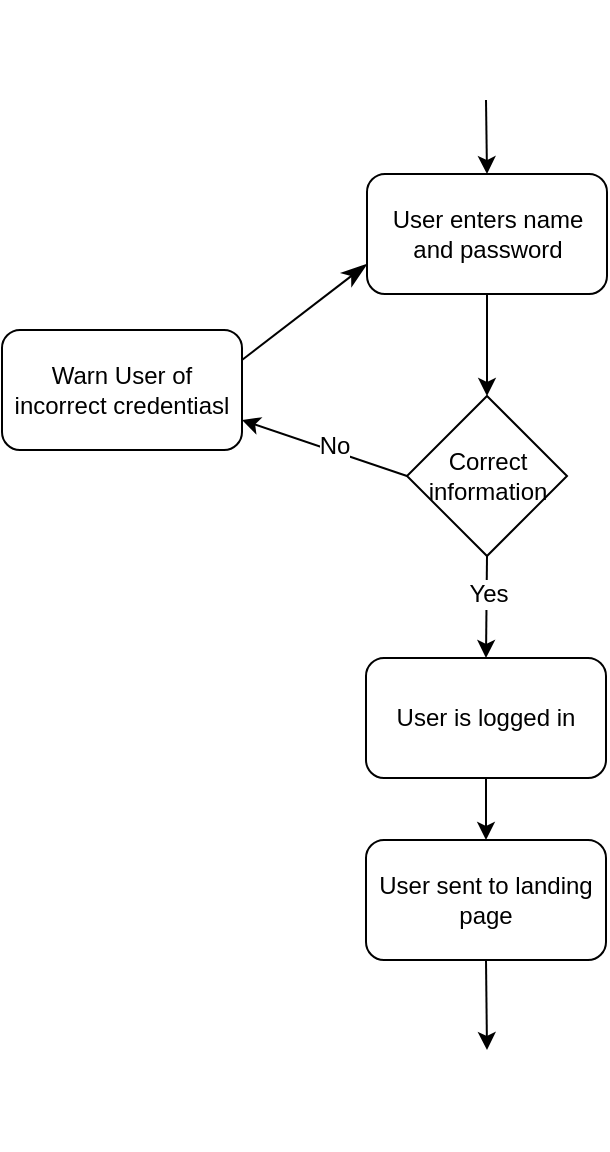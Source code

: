 <mxfile version="10.6.9" type="device"><diagram id="TVc3gMDcE1GJhVoXz1Sl" name="Logging In"><mxGraphModel dx="1078" dy="854" grid="1" gridSize="10" guides="1" tooltips="1" connect="1" arrows="1" fold="1" page="1" pageScale="1" pageWidth="850" pageHeight="1100" math="0" shadow="0"><root><mxCell id="90Mu-HukGxgFAvsN-bQV-0"/><mxCell id="90Mu-HukGxgFAvsN-bQV-1" parent="90Mu-HukGxgFAvsN-bQV-0"/><mxCell id="eTgYcm7DfewHa6uEsAeR-3" style="rounded=0;orthogonalLoop=1;jettySize=auto;html=1;exitX=1;exitY=0.25;exitDx=0;exitDy=0;entryX=0;entryY=0.75;entryDx=0;entryDy=0;endArrow=classicThin;endFill=1;endSize=10;" parent="90Mu-HukGxgFAvsN-bQV-1" source="90Mu-HukGxgFAvsN-bQV-5" target="eTgYcm7DfewHa6uEsAeR-0" edge="1"><mxGeometry relative="1" as="geometry"/></mxCell><mxCell id="90Mu-HukGxgFAvsN-bQV-5" value="Warn User of incorrect credentiasl" style="rounded=1;whiteSpace=wrap;html=1;fillColor=#FFFFFF;" parent="90Mu-HukGxgFAvsN-bQV-1" vertex="1"><mxGeometry x="220" y="245" width="120" height="60" as="geometry"/></mxCell><mxCell id="90Mu-HukGxgFAvsN-bQV-6" style="rounded=0;orthogonalLoop=1;jettySize=auto;html=1;exitX=0;exitY=0.5;exitDx=0;exitDy=0;entryX=1;entryY=0.75;entryDx=0;entryDy=0;" parent="90Mu-HukGxgFAvsN-bQV-1" source="90Mu-HukGxgFAvsN-bQV-17" target="90Mu-HukGxgFAvsN-bQV-5" edge="1"><mxGeometry relative="1" as="geometry"><mxPoint x="420" y="216" as="sourcePoint"/><mxPoint x="340" y="263" as="targetPoint"/></mxGeometry></mxCell><mxCell id="5MTJEBSSQgqSHhmPpAne-1" value="No" style="text;html=1;resizable=0;points=[];align=center;verticalAlign=middle;labelBackgroundColor=#ffffff;" vertex="1" connectable="0" parent="90Mu-HukGxgFAvsN-bQV-6"><mxGeometry x="-0.083" y="-3" relative="1" as="geometry"><mxPoint as="offset"/></mxGeometry></mxCell><mxCell id="90Mu-HukGxgFAvsN-bQV-8" style="edgeStyle=none;rounded=0;orthogonalLoop=1;jettySize=auto;html=1;exitX=0.5;exitY=0;exitDx=0;exitDy=0;startArrow=classic;startFill=1;endArrow=none;endFill=0;entryX=0.5;entryY=1;entryDx=0;entryDy=0;" parent="90Mu-HukGxgFAvsN-bQV-1" source="90Mu-HukGxgFAvsN-bQV-17" target="eTgYcm7DfewHa6uEsAeR-0" edge="1"><mxGeometry relative="1" as="geometry"><mxPoint x="462" y="174" as="sourcePoint"/><mxPoint x="462.69" y="93" as="targetPoint"/></mxGeometry></mxCell><mxCell id="90Mu-HukGxgFAvsN-bQV-9" style="edgeStyle=none;rounded=0;orthogonalLoop=1;jettySize=auto;html=1;startArrow=none;startFill=0;endArrow=classic;endFill=1;exitX=0.5;exitY=1;exitDx=0;exitDy=0;entryX=0.5;entryY=0;entryDx=0;entryDy=0;" parent="90Mu-HukGxgFAvsN-bQV-1" source="90Mu-HukGxgFAvsN-bQV-17" target="90Mu-HukGxgFAvsN-bQV-12" edge="1"><mxGeometry relative="1" as="geometry"><mxPoint x="462" y="165" as="sourcePoint"/><mxPoint x="450" y="205" as="targetPoint"/></mxGeometry></mxCell><mxCell id="5MTJEBSSQgqSHhmPpAne-0" value="Yes" style="text;html=1;resizable=0;points=[];align=center;verticalAlign=middle;labelBackgroundColor=#ffffff;" vertex="1" connectable="0" parent="90Mu-HukGxgFAvsN-bQV-9"><mxGeometry x="-0.255" relative="1" as="geometry"><mxPoint as="offset"/></mxGeometry></mxCell><mxCell id="90Mu-HukGxgFAvsN-bQV-11" style="edgeStyle=none;rounded=0;orthogonalLoop=1;jettySize=auto;html=1;exitX=0.5;exitY=1;exitDx=0;exitDy=0;entryX=0.5;entryY=0;entryDx=0;entryDy=0;startArrow=none;startFill=0;endArrow=classic;endFill=1;" parent="90Mu-HukGxgFAvsN-bQV-1" source="90Mu-HukGxgFAvsN-bQV-12" target="90Mu-HukGxgFAvsN-bQV-14" edge="1"><mxGeometry relative="1" as="geometry"/></mxCell><mxCell id="90Mu-HukGxgFAvsN-bQV-12" value="&lt;span&gt;User is logged in&lt;/span&gt;" style="rounded=1;whiteSpace=wrap;html=1;fillColor=#FFFFFF;" parent="90Mu-HukGxgFAvsN-bQV-1" vertex="1"><mxGeometry x="402" y="409" width="120" height="60" as="geometry"/></mxCell><mxCell id="90Mu-HukGxgFAvsN-bQV-13" style="edgeStyle=none;rounded=0;orthogonalLoop=1;jettySize=auto;html=1;exitX=0.5;exitY=1;exitDx=0;exitDy=0;startArrow=none;startFill=0;endArrow=classic;endFill=1;entryX=0.5;entryY=0;entryDx=0;entryDy=0;" parent="90Mu-HukGxgFAvsN-bQV-1" source="90Mu-HukGxgFAvsN-bQV-14" target="eTgYcm7DfewHa6uEsAeR-1" edge="1"><mxGeometry relative="1" as="geometry"><mxPoint x="510" y="485" as="targetPoint"/></mxGeometry></mxCell><mxCell id="90Mu-HukGxgFAvsN-bQV-14" value="&lt;span&gt;User sent to landing page&lt;/span&gt;" style="rounded=1;whiteSpace=wrap;html=1;fillColor=#FFFFFF;" parent="90Mu-HukGxgFAvsN-bQV-1" vertex="1"><mxGeometry x="402" y="500" width="120" height="60" as="geometry"/></mxCell><mxCell id="90Mu-HukGxgFAvsN-bQV-15" style="edgeStyle=none;rounded=0;orthogonalLoop=1;jettySize=auto;html=1;exitX=0.5;exitY=1;exitDx=0;exitDy=0;startArrow=none;startFill=0;endArrow=classic;endFill=1;entryX=0.5;entryY=0;entryDx=0;entryDy=0;" parent="90Mu-HukGxgFAvsN-bQV-1" source="eTgYcm7DfewHa6uEsAeR-2" target="eTgYcm7DfewHa6uEsAeR-0" edge="1"><mxGeometry relative="1" as="geometry"><mxPoint x="463" y="142" as="sourcePoint"/><mxPoint x="460" y="112" as="targetPoint"/></mxGeometry></mxCell><mxCell id="90Mu-HukGxgFAvsN-bQV-17" value="Correct information" style="rhombus;whiteSpace=wrap;html=1;fillColor=#FFFFFF;" parent="90Mu-HukGxgFAvsN-bQV-1" vertex="1"><mxGeometry x="422.5" y="278" width="80" height="80" as="geometry"/></mxCell><mxCell id="eTgYcm7DfewHa6uEsAeR-0" value="User enters name and password" style="rounded=1;whiteSpace=wrap;html=1;" parent="90Mu-HukGxgFAvsN-bQV-1" vertex="1"><mxGeometry x="402.5" y="167" width="120" height="60" as="geometry"/></mxCell><mxCell id="eTgYcm7DfewHa6uEsAeR-1" value="" style="shape=image;html=1;verticalAlign=top;verticalLabelPosition=bottom;labelBackgroundColor=#ffffff;imageAspect=0;aspect=fixed;image=https://cdn2.iconfinder.com/data/icons/font-awesome/1792/dot-circle-o-128.png" parent="90Mu-HukGxgFAvsN-bQV-1" vertex="1"><mxGeometry x="437.5" y="605" width="50" height="50" as="geometry"/></mxCell><mxCell id="eTgYcm7DfewHa6uEsAeR-2" value="" style="shape=image;html=1;verticalAlign=top;verticalLabelPosition=bottom;labelBackgroundColor=#ffffff;imageAspect=0;aspect=fixed;image=https://cdn4.iconfinder.com/data/icons/essential-app-2/16/record-round-circle-dot-128.png" parent="90Mu-HukGxgFAvsN-bQV-1" vertex="1"><mxGeometry x="437" y="80" width="50" height="50" as="geometry"/></mxCell></root></mxGraphModel></diagram><diagram id="EPabfwIa3nCCgp9mL1WW" name="Import Data File"><mxGraphModel dx="754" dy="604" grid="1" gridSize="10" guides="1" tooltips="1" connect="1" arrows="1" fold="1" page="1" pageScale="1" pageWidth="850" pageHeight="1100" math="0" shadow="0"><root><mxCell id="DGHpWB7_NdycXs4VZ9tB-0"/><mxCell id="DGHpWB7_NdycXs4VZ9tB-1" parent="DGHpWB7_NdycXs4VZ9tB-0"/><mxCell id="DGHpWB7_NdycXs4VZ9tB-3" style="edgeStyle=none;rounded=0;orthogonalLoop=1;jettySize=auto;html=1;exitX=0.5;exitY=1;exitDx=0;exitDy=0;entryX=0.5;entryY=0;entryDx=0;entryDy=0;startArrow=none;startFill=0;endArrow=classic;endFill=1;" edge="1" parent="DGHpWB7_NdycXs4VZ9tB-1" source="qgvas3sfoCYYiEu48USr-1" target="DGHpWB7_NdycXs4VZ9tB-8"><mxGeometry relative="1" as="geometry"><mxPoint x="792.333" y="443.167" as="sourcePoint"/></mxGeometry></mxCell><mxCell id="DGHpWB7_NdycXs4VZ9tB-5" style="edgeStyle=none;rounded=0;orthogonalLoop=1;jettySize=auto;html=1;exitX=0.5;exitY=1;exitDx=0;exitDy=0;startArrow=none;startFill=0;endArrow=classic;endFill=1;entryX=0.5;entryY=0;entryDx=0;entryDy=0;" edge="1" parent="DGHpWB7_NdycXs4VZ9tB-1" source="DGHpWB7_NdycXs4VZ9tB-6" target="DGHpWB7_NdycXs4VZ9tB-45"><mxGeometry relative="1" as="geometry"><mxPoint x="792" y="657" as="targetPoint"/></mxGeometry></mxCell><mxCell id="DGHpWB7_NdycXs4VZ9tB-6" value="&lt;span&gt;User enters location of file&lt;/span&gt;" style="rounded=1;whiteSpace=wrap;html=1;fillColor=#ffffff;" vertex="1" parent="DGHpWB7_NdycXs4VZ9tB-1"><mxGeometry x="732" y="550" width="120" height="60" as="geometry"/></mxCell><mxCell id="DGHpWB7_NdycXs4VZ9tB-7" style="edgeStyle=none;rounded=0;orthogonalLoop=1;jettySize=auto;html=1;exitX=0.5;exitY=1;exitDx=0;exitDy=0;entryX=0.5;entryY=0;entryDx=0;entryDy=0;startArrow=none;startFill=0;endArrow=classic;endFill=1;" edge="1" parent="DGHpWB7_NdycXs4VZ9tB-1" source="DGHpWB7_NdycXs4VZ9tB-8" target="DGHpWB7_NdycXs4VZ9tB-6"><mxGeometry relative="1" as="geometry"/></mxCell><mxCell id="DGHpWB7_NdycXs4VZ9tB-8" value="&lt;span&gt;User is prompted for file location&lt;/span&gt;" style="rounded=1;whiteSpace=wrap;html=1;fillColor=#ffffff;" vertex="1" parent="DGHpWB7_NdycXs4VZ9tB-1"><mxGeometry x="732" y="469" width="120" height="60" as="geometry"/></mxCell><mxCell id="DGHpWB7_NdycXs4VZ9tB-9" style="edgeStyle=none;rounded=0;orthogonalLoop=1;jettySize=auto;html=1;exitX=0;exitY=0.25;exitDx=0;exitDy=0;entryX=1;entryY=0.5;entryDx=0;entryDy=0;startArrow=none;startFill=0;endArrow=classic;endFill=1;" edge="1" parent="DGHpWB7_NdycXs4VZ9tB-1" source="DGHpWB7_NdycXs4VZ9tB-10" target="DGHpWB7_NdycXs4VZ9tB-6"><mxGeometry relative="1" as="geometry"/></mxCell><mxCell id="DGHpWB7_NdycXs4VZ9tB-10" value="invalid location" style="rounded=1;whiteSpace=wrap;html=1;fillColor=#ffffff;" vertex="1" parent="DGHpWB7_NdycXs4VZ9tB-1"><mxGeometry x="912" y="632" width="120" height="60" as="geometry"/></mxCell><mxCell id="DGHpWB7_NdycXs4VZ9tB-11" value="No" style="edgeStyle=none;rounded=0;orthogonalLoop=1;jettySize=auto;html=1;exitX=1;exitY=0.5;exitDx=0;exitDy=0;entryX=0;entryY=0.75;entryDx=0;entryDy=0;startArrow=none;startFill=0;endArrow=classic;endFill=1;" edge="1" parent="DGHpWB7_NdycXs4VZ9tB-1" target="DGHpWB7_NdycXs4VZ9tB-10" source="DGHpWB7_NdycXs4VZ9tB-45"><mxGeometry relative="1" as="geometry"><mxPoint x="835" y="695" as="sourcePoint"/></mxGeometry></mxCell><mxCell id="DGHpWB7_NdycXs4VZ9tB-12" style="edgeStyle=orthogonalEdgeStyle;rounded=0;orthogonalLoop=1;jettySize=auto;html=1;exitX=0.5;exitY=1;exitDx=0;exitDy=0;entryX=0.5;entryY=0;entryDx=0;entryDy=0;startArrow=none;startFill=0;endArrow=classic;endFill=1;" edge="1" parent="DGHpWB7_NdycXs4VZ9tB-1" source="DGHpWB7_NdycXs4VZ9tB-13" target="DGHpWB7_NdycXs4VZ9tB-17"><mxGeometry relative="1" as="geometry"/></mxCell><mxCell id="DGHpWB7_NdycXs4VZ9tB-13" value="Try to parse" style="rounded=1;whiteSpace=wrap;html=1;fillColor=#ffffff;" vertex="1" parent="DGHpWB7_NdycXs4VZ9tB-1"><mxGeometry x="732" y="754.5" width="120" height="60" as="geometry"/></mxCell><mxCell id="DGHpWB7_NdycXs4VZ9tB-14" value="No" style="edgeStyle=none;rounded=0;orthogonalLoop=1;jettySize=auto;html=1;exitX=0;exitY=0.5;exitDx=0;exitDy=0;entryX=1;entryY=0.5;entryDx=0;entryDy=0;startArrow=none;startFill=0;endArrow=classic;endFill=1;" edge="1" parent="DGHpWB7_NdycXs4VZ9tB-1" source="DGHpWB7_NdycXs4VZ9tB-17" target="DGHpWB7_NdycXs4VZ9tB-19"><mxGeometry relative="1" as="geometry"/></mxCell><mxCell id="DGHpWB7_NdycXs4VZ9tB-15" style="edgeStyle=orthogonalEdgeStyle;rounded=0;orthogonalLoop=1;jettySize=auto;html=1;exitX=0.5;exitY=1;exitDx=0;exitDy=0;entryX=0.5;entryY=0;entryDx=0;entryDy=0;startArrow=none;startFill=0;endArrow=classic;endFill=1;" edge="1" parent="DGHpWB7_NdycXs4VZ9tB-1" source="DGHpWB7_NdycXs4VZ9tB-17" target="DGHpWB7_NdycXs4VZ9tB-23"><mxGeometry relative="1" as="geometry"/></mxCell><mxCell id="DGHpWB7_NdycXs4VZ9tB-16" value="Yes" style="text;html=1;resizable=0;points=[];align=center;verticalAlign=middle;labelBackgroundColor=#ffffff;" vertex="1" connectable="0" parent="DGHpWB7_NdycXs4VZ9tB-15"><mxGeometry x="-0.542" y="-1" relative="1" as="geometry"><mxPoint as="offset"/></mxGeometry></mxCell><mxCell id="DGHpWB7_NdycXs4VZ9tB-17" value="Correct format?" style="rhombus;whiteSpace=wrap;html=1;fillColor=#ffffff;" vertex="1" parent="DGHpWB7_NdycXs4VZ9tB-1"><mxGeometry x="752" y="841.5" width="80" height="80" as="geometry"/></mxCell><mxCell id="DGHpWB7_NdycXs4VZ9tB-18" style="edgeStyle=orthogonalEdgeStyle;rounded=0;orthogonalLoop=1;jettySize=auto;html=1;exitX=0.5;exitY=0;exitDx=0;exitDy=0;entryX=0;entryY=0.5;entryDx=0;entryDy=0;startArrow=none;startFill=0;endArrow=classic;endFill=1;" edge="1" parent="DGHpWB7_NdycXs4VZ9tB-1" source="DGHpWB7_NdycXs4VZ9tB-19" target="DGHpWB7_NdycXs4VZ9tB-6"><mxGeometry relative="1" as="geometry"/></mxCell><mxCell id="DGHpWB7_NdycXs4VZ9tB-19" value="invalid format" style="rounded=1;whiteSpace=wrap;html=1;fillColor=#ffffff;" vertex="1" parent="DGHpWB7_NdycXs4VZ9tB-1"><mxGeometry x="584" y="840" width="120" height="60" as="geometry"/></mxCell><mxCell id="DGHpWB7_NdycXs4VZ9tB-20" style="edgeStyle=orthogonalEdgeStyle;rounded=0;orthogonalLoop=1;jettySize=auto;html=1;exitX=0.5;exitY=1;exitDx=0;exitDy=0;entryX=0.5;entryY=0;entryDx=0;entryDy=0;startArrow=none;startFill=0;endArrow=classic;endFill=1;" edge="1" parent="DGHpWB7_NdycXs4VZ9tB-1" target="DGHpWB7_NdycXs4VZ9tB-13" source="DGHpWB7_NdycXs4VZ9tB-45"><mxGeometry relative="1" as="geometry"><mxPoint x="792" y="723" as="sourcePoint"/></mxGeometry></mxCell><mxCell id="DGHpWB7_NdycXs4VZ9tB-21" value="Yes" style="text;html=1;resizable=0;points=[];align=center;verticalAlign=middle;labelBackgroundColor=#ffffff;" vertex="1" connectable="0" parent="DGHpWB7_NdycXs4VZ9tB-20"><mxGeometry x="-0.125" y="-3" relative="1" as="geometry"><mxPoint as="offset"/></mxGeometry></mxCell><mxCell id="DGHpWB7_NdycXs4VZ9tB-22" style="edgeStyle=orthogonalEdgeStyle;rounded=0;orthogonalLoop=1;jettySize=auto;html=1;exitX=0.5;exitY=1;exitDx=0;exitDy=0;entryX=0.5;entryY=0;entryDx=0;entryDy=0;startArrow=none;startFill=0;endArrow=classic;endFill=1;" edge="1" parent="DGHpWB7_NdycXs4VZ9tB-1" source="DGHpWB7_NdycXs4VZ9tB-23" target="DGHpWB7_NdycXs4VZ9tB-25"><mxGeometry relative="1" as="geometry"/></mxCell><mxCell id="DGHpWB7_NdycXs4VZ9tB-23" value="Compare values with database values" style="rounded=1;whiteSpace=wrap;html=1;fillColor=#ffffff;" vertex="1" parent="DGHpWB7_NdycXs4VZ9tB-1"><mxGeometry x="732" y="970" width="120" height="60" as="geometry"/></mxCell><mxCell id="qgvas3sfoCYYiEu48USr-3" style="edgeStyle=none;rounded=0;orthogonalLoop=1;jettySize=auto;html=1;exitX=0.5;exitY=1;exitDx=0;exitDy=0;entryX=0.5;entryY=0;entryDx=0;entryDy=0;endArrow=classicThin;endFill=1;endSize=10;" edge="1" parent="DGHpWB7_NdycXs4VZ9tB-1" source="DGHpWB7_NdycXs4VZ9tB-25" target="DGHpWB7_NdycXs4VZ9tB-37"><mxGeometry relative="1" as="geometry"/></mxCell><mxCell id="DGHpWB7_NdycXs4VZ9tB-25" value="For each item in file:" style="rounded=1;whiteSpace=wrap;html=1;fillColor=#ffffff;" vertex="1" parent="DGHpWB7_NdycXs4VZ9tB-1"><mxGeometry x="732" y="1070" width="120" height="60" as="geometry"/></mxCell><mxCell id="DGHpWB7_NdycXs4VZ9tB-26" value="No" style="edgeStyle=orthogonalEdgeStyle;rounded=0;orthogonalLoop=1;jettySize=auto;html=1;exitX=1;exitY=0.5;exitDx=0;exitDy=0;startArrow=none;startFill=0;endArrow=classic;endFill=1;" edge="1" parent="DGHpWB7_NdycXs4VZ9tB-1" source="DGHpWB7_NdycXs4VZ9tB-28" target="DGHpWB7_NdycXs4VZ9tB-30"><mxGeometry relative="1" as="geometry"/></mxCell><mxCell id="DGHpWB7_NdycXs4VZ9tB-27" value="Yes" style="edgeStyle=orthogonalEdgeStyle;rounded=0;orthogonalLoop=1;jettySize=auto;html=1;exitX=0;exitY=0.5;exitDx=0;exitDy=0;startArrow=none;startFill=0;endArrow=classic;endFill=1;" edge="1" parent="DGHpWB7_NdycXs4VZ9tB-1" source="DGHpWB7_NdycXs4VZ9tB-28" target="DGHpWB7_NdycXs4VZ9tB-32"><mxGeometry relative="1" as="geometry"/></mxCell><mxCell id="DGHpWB7_NdycXs4VZ9tB-28" value="Is data different" style="rhombus;whiteSpace=wrap;html=1;fillColor=#ffffff;" vertex="1" parent="DGHpWB7_NdycXs4VZ9tB-1"><mxGeometry x="752" y="1300" width="80" height="80" as="geometry"/></mxCell><mxCell id="DGHpWB7_NdycXs4VZ9tB-29" style="edgeStyle=orthogonalEdgeStyle;rounded=0;orthogonalLoop=1;jettySize=auto;html=1;exitX=0.5;exitY=1;exitDx=0;exitDy=0;entryX=1;entryY=0.5;entryDx=0;entryDy=0;startArrow=none;startFill=0;endArrow=classic;endFill=1;" edge="1" parent="DGHpWB7_NdycXs4VZ9tB-1" source="DGHpWB7_NdycXs4VZ9tB-30" target="DGHpWB7_NdycXs4VZ9tB-34"><mxGeometry relative="1" as="geometry"/></mxCell><mxCell id="DGHpWB7_NdycXs4VZ9tB-30" value="No Change to database" style="rounded=1;whiteSpace=wrap;html=1;fillColor=#ffffff;" vertex="1" parent="DGHpWB7_NdycXs4VZ9tB-1"><mxGeometry x="882" y="1310" width="120" height="60" as="geometry"/></mxCell><mxCell id="DGHpWB7_NdycXs4VZ9tB-31" style="edgeStyle=orthogonalEdgeStyle;rounded=0;orthogonalLoop=1;jettySize=auto;html=1;exitX=0.5;exitY=1;exitDx=0;exitDy=0;entryX=0;entryY=0.5;entryDx=0;entryDy=0;startArrow=none;startFill=0;endArrow=classic;endFill=1;" edge="1" parent="DGHpWB7_NdycXs4VZ9tB-1" source="DGHpWB7_NdycXs4VZ9tB-32" target="DGHpWB7_NdycXs4VZ9tB-34"><mxGeometry relative="1" as="geometry"/></mxCell><mxCell id="DGHpWB7_NdycXs4VZ9tB-32" value="Change database entry" style="rounded=1;whiteSpace=wrap;html=1;fillColor=#ffffff;" vertex="1" parent="DGHpWB7_NdycXs4VZ9tB-1"><mxGeometry x="582" y="1310" width="120" height="60" as="geometry"/></mxCell><mxCell id="DGHpWB7_NdycXs4VZ9tB-33" style="edgeStyle=orthogonalEdgeStyle;rounded=0;orthogonalLoop=1;jettySize=auto;html=1;exitX=0.5;exitY=1;exitDx=0;exitDy=0;entryX=0.5;entryY=0;entryDx=0;entryDy=0;startArrow=none;startFill=0;endArrow=classic;endFill=1;" edge="1" parent="DGHpWB7_NdycXs4VZ9tB-1" source="DGHpWB7_NdycXs4VZ9tB-34" target="DGHpWB7_NdycXs4VZ9tB-41"><mxGeometry relative="1" as="geometry"/></mxCell><mxCell id="DGHpWB7_NdycXs4VZ9tB-34" value="Finish Import" style="rounded=1;whiteSpace=wrap;html=1;fillColor=#ffffff;" vertex="1" parent="DGHpWB7_NdycXs4VZ9tB-1"><mxGeometry x="732" y="1410" width="120" height="60" as="geometry"/></mxCell><mxCell id="DGHpWB7_NdycXs4VZ9tB-35" value="No" style="edgeStyle=orthogonalEdgeStyle;rounded=0;orthogonalLoop=1;jettySize=auto;html=1;exitX=1;exitY=0.5;exitDx=0;exitDy=0;entryX=0;entryY=0.5;entryDx=0;entryDy=0;startArrow=none;startFill=0;endArrow=classic;endFill=1;" edge="1" parent="DGHpWB7_NdycXs4VZ9tB-1" source="DGHpWB7_NdycXs4VZ9tB-37" target="DGHpWB7_NdycXs4VZ9tB-39"><mxGeometry relative="1" as="geometry"/></mxCell><mxCell id="DGHpWB7_NdycXs4VZ9tB-36" value="Yes" style="edgeStyle=orthogonalEdgeStyle;rounded=0;orthogonalLoop=1;jettySize=auto;html=1;exitX=0.5;exitY=1;exitDx=0;exitDy=0;entryX=0.5;entryY=0;entryDx=0;entryDy=0;startArrow=none;startFill=0;endArrow=classic;endFill=1;" edge="1" parent="DGHpWB7_NdycXs4VZ9tB-1" source="DGHpWB7_NdycXs4VZ9tB-37" target="DGHpWB7_NdycXs4VZ9tB-28"><mxGeometry relative="1" as="geometry"/></mxCell><mxCell id="DGHpWB7_NdycXs4VZ9tB-37" value="Is Data entry valid?" style="rhombus;whiteSpace=wrap;html=1;fillColor=#ffffff;" vertex="1" parent="DGHpWB7_NdycXs4VZ9tB-1"><mxGeometry x="742" y="1155" width="100" height="100" as="geometry"/></mxCell><mxCell id="DGHpWB7_NdycXs4VZ9tB-38" style="edgeStyle=orthogonalEdgeStyle;rounded=0;orthogonalLoop=1;jettySize=auto;html=1;exitX=1;exitY=0.5;exitDx=0;exitDy=0;startArrow=none;startFill=0;endArrow=classic;endFill=1;entryX=1;entryY=0.5;entryDx=0;entryDy=0;" edge="1" parent="DGHpWB7_NdycXs4VZ9tB-1" source="DGHpWB7_NdycXs4VZ9tB-39" target="DGHpWB7_NdycXs4VZ9tB-43"><mxGeometry relative="1" as="geometry"><mxPoint x="1080" y="1615" as="targetPoint"/></mxGeometry></mxCell><mxCell id="DGHpWB7_NdycXs4VZ9tB-39" value="Add entry to error list" style="rounded=1;whiteSpace=wrap;html=1;fillColor=#ffffff;" vertex="1" parent="DGHpWB7_NdycXs4VZ9tB-1"><mxGeometry x="882" y="1175" width="120" height="60" as="geometry"/></mxCell><mxCell id="DGHpWB7_NdycXs4VZ9tB-40" style="edgeStyle=orthogonalEdgeStyle;rounded=0;orthogonalLoop=1;jettySize=auto;html=1;exitX=0.5;exitY=1;exitDx=0;exitDy=0;entryX=0.5;entryY=0;entryDx=0;entryDy=0;startArrow=none;startFill=0;endArrow=classic;endFill=1;" edge="1" parent="DGHpWB7_NdycXs4VZ9tB-1" source="DGHpWB7_NdycXs4VZ9tB-41" target="DGHpWB7_NdycXs4VZ9tB-43"><mxGeometry relative="1" as="geometry"/></mxCell><mxCell id="DGHpWB7_NdycXs4VZ9tB-41" value="Update Alert DB" style="rounded=1;whiteSpace=wrap;html=1;fillColor=#ffffff;" vertex="1" parent="DGHpWB7_NdycXs4VZ9tB-1"><mxGeometry x="732" y="1510" width="120" height="60" as="geometry"/></mxCell><mxCell id="qgvas3sfoCYYiEu48USr-2" style="edgeStyle=none;rounded=0;orthogonalLoop=1;jettySize=auto;html=1;exitX=0.5;exitY=1;exitDx=0;exitDy=0;endArrow=classicThin;endFill=1;endSize=10;entryX=0.5;entryY=0;entryDx=0;entryDy=0;" edge="1" parent="DGHpWB7_NdycXs4VZ9tB-1" source="DGHpWB7_NdycXs4VZ9tB-43" target="qgvas3sfoCYYiEu48USr-0"><mxGeometry relative="1" as="geometry"><mxPoint x="790" y="1730" as="targetPoint"/></mxGeometry></mxCell><mxCell id="DGHpWB7_NdycXs4VZ9tB-43" value="Status message with errors" style="rounded=1;whiteSpace=wrap;html=1;fillColor=#ffffff;" vertex="1" parent="DGHpWB7_NdycXs4VZ9tB-1"><mxGeometry x="730" y="1590" width="120" height="60" as="geometry"/></mxCell><mxCell id="DGHpWB7_NdycXs4VZ9tB-45" value="Location valid" style="rhombus;whiteSpace=wrap;html=1;fillColor=#FFFFFF;" vertex="1" parent="DGHpWB7_NdycXs4VZ9tB-1"><mxGeometry x="742" y="627" width="100" height="100" as="geometry"/></mxCell><mxCell id="qgvas3sfoCYYiEu48USr-0" value="" style="shape=image;html=1;verticalAlign=top;verticalLabelPosition=bottom;labelBackgroundColor=#ffffff;imageAspect=0;aspect=fixed;image=https://cdn2.iconfinder.com/data/icons/font-awesome/1792/dot-circle-o-128.png" vertex="1" parent="DGHpWB7_NdycXs4VZ9tB-1"><mxGeometry x="765" y="1680" width="50" height="50" as="geometry"/></mxCell><mxCell id="qgvas3sfoCYYiEu48USr-1" value="" style="shape=image;html=1;verticalAlign=top;verticalLabelPosition=bottom;labelBackgroundColor=#ffffff;imageAspect=0;aspect=fixed;image=https://cdn4.iconfinder.com/data/icons/essential-app-2/16/record-round-circle-dot-128.png" vertex="1" parent="DGHpWB7_NdycXs4VZ9tB-1"><mxGeometry x="767" y="382" width="50" height="50" as="geometry"/></mxCell></root></mxGraphModel></diagram><diagram id="c5lo0PvgZmsGeJxDeMGn" name="Showing the Histogram"><mxGraphModel dx="-96" dy="604" grid="1" gridSize="10" guides="1" tooltips="1" connect="1" arrows="1" fold="1" page="1" pageScale="1" pageWidth="850" pageHeight="1100" math="0" shadow="0"><root><mxCell id="hHezfDKm1MLLQOWJNoU9-0"/><mxCell id="hHezfDKm1MLLQOWJNoU9-1" parent="hHezfDKm1MLLQOWJNoU9-0"/><mxCell id="hHezfDKm1MLLQOWJNoU9-5" style="edgeStyle=orthogonalEdgeStyle;rounded=0;orthogonalLoop=1;jettySize=auto;html=1;exitX=0.5;exitY=1;exitDx=0;exitDy=0;entryX=0.5;entryY=0;entryDx=0;entryDy=0;startArrow=none;startFill=0;endArrow=classic;endFill=1;" edge="1" parent="hHezfDKm1MLLQOWJNoU9-1" source="hHezfDKm1MLLQOWJNoU9-6" target="hHezfDKm1MLLQOWJNoU9-8"><mxGeometry relative="1" as="geometry"/></mxCell><mxCell id="hHezfDKm1MLLQOWJNoU9-6" value="User goes to view Item History" style="rounded=1;whiteSpace=wrap;html=1;fillColor=#FFFFFF;" vertex="1" parent="hHezfDKm1MLLQOWJNoU9-1"><mxGeometry x="1306" y="540" width="120" height="60" as="geometry"/></mxCell><mxCell id="hHezfDKm1MLLQOWJNoU9-7" style="edgeStyle=orthogonalEdgeStyle;rounded=0;orthogonalLoop=1;jettySize=auto;html=1;exitX=0.5;exitY=1;exitDx=0;exitDy=0;entryX=0.5;entryY=0;entryDx=0;entryDy=0;startArrow=none;startFill=0;endArrow=classic;endFill=1;" edge="1" parent="hHezfDKm1MLLQOWJNoU9-1" source="hHezfDKm1MLLQOWJNoU9-8" target="hHezfDKm1MLLQOWJNoU9-10"><mxGeometry relative="1" as="geometry"/></mxCell><mxCell id="hHezfDKm1MLLQOWJNoU9-8" value="Select Item" style="rounded=1;whiteSpace=wrap;html=1;fillColor=#FFFFFF;" vertex="1" parent="hHezfDKm1MLLQOWJNoU9-1"><mxGeometry x="1306" y="628" width="120" height="60" as="geometry"/></mxCell><mxCell id="hHezfDKm1MLLQOWJNoU9-9" style="edgeStyle=orthogonalEdgeStyle;rounded=0;orthogonalLoop=1;jettySize=auto;html=1;exitX=0.5;exitY=1;exitDx=0;exitDy=0;entryX=0.5;entryY=0;entryDx=0;entryDy=0;startArrow=none;startFill=0;endArrow=classic;endFill=1;" edge="1" parent="hHezfDKm1MLLQOWJNoU9-1" source="hHezfDKm1MLLQOWJNoU9-10" target="hHezfDKm1MLLQOWJNoU9-12"><mxGeometry relative="1" as="geometry"/></mxCell><mxCell id="hHezfDKm1MLLQOWJNoU9-10" value="search item history table with sku&lt;br&gt;(Past Month)&lt;br&gt;" style="rounded=1;whiteSpace=wrap;html=1;fillColor=#FFFFFF;" vertex="1" parent="hHezfDKm1MLLQOWJNoU9-1"><mxGeometry x="1306" y="724.5" width="120" height="60" as="geometry"/></mxCell><mxCell id="hHezfDKm1MLLQOWJNoU9-11" style="edgeStyle=orthogonalEdgeStyle;rounded=0;orthogonalLoop=1;jettySize=auto;html=1;exitX=0.5;exitY=1;exitDx=0;exitDy=0;entryX=0.5;entryY=0;entryDx=0;entryDy=0;startArrow=none;startFill=0;endArrow=classic;endFill=1;" edge="1" parent="hHezfDKm1MLLQOWJNoU9-1" source="hHezfDKm1MLLQOWJNoU9-12" target="hHezfDKm1MLLQOWJNoU9-14"><mxGeometry relative="1" as="geometry"/></mxCell><mxCell id="hHezfDKm1MLLQOWJNoU9-12" value="Display histogram" style="rounded=1;whiteSpace=wrap;html=1;fillColor=#FFFFFF;" vertex="1" parent="hHezfDKm1MLLQOWJNoU9-1"><mxGeometry x="1306" y="821.5" width="120" height="60" as="geometry"/></mxCell><mxCell id="hHezfDKm1MLLQOWJNoU9-13" style="edgeStyle=orthogonalEdgeStyle;rounded=0;orthogonalLoop=1;jettySize=auto;html=1;exitX=0.5;exitY=1;exitDx=0;exitDy=0;entryX=0.5;entryY=0;entryDx=0;entryDy=0;startArrow=none;startFill=0;endArrow=classic;endFill=1;" edge="1" parent="hHezfDKm1MLLQOWJNoU9-1" source="hHezfDKm1MLLQOWJNoU9-14" target="hHezfDKm1MLLQOWJNoU9-16"><mxGeometry relative="1" as="geometry"/></mxCell><mxCell id="hHezfDKm1MLLQOWJNoU9-14" value="User selects date range" style="rounded=1;whiteSpace=wrap;html=1;fillColor=#FFFFFF;" vertex="1" parent="hHezfDKm1MLLQOWJNoU9-1"><mxGeometry x="1306" y="919" width="120" height="60" as="geometry"/></mxCell><mxCell id="C5OVdpp22CsRfe8cnCp7-2" style="edgeStyle=none;rounded=0;orthogonalLoop=1;jettySize=auto;html=1;exitX=0.5;exitY=1;exitDx=0;exitDy=0;entryX=0.5;entryY=0;entryDx=0;entryDy=0;endArrow=classicThin;endFill=1;endSize=10;" edge="1" parent="hHezfDKm1MLLQOWJNoU9-1" source="hHezfDKm1MLLQOWJNoU9-16" target="C5OVdpp22CsRfe8cnCp7-1"><mxGeometry relative="1" as="geometry"/></mxCell><mxCell id="hHezfDKm1MLLQOWJNoU9-16" value="update histogram" style="rounded=1;whiteSpace=wrap;html=1;fillColor=#FFFFFF;" vertex="1" parent="hHezfDKm1MLLQOWJNoU9-1"><mxGeometry x="1306" y="1016.5" width="120" height="60" as="geometry"/></mxCell><mxCell id="C5OVdpp22CsRfe8cnCp7-3" style="edgeStyle=none;rounded=0;orthogonalLoop=1;jettySize=auto;html=1;exitX=0.5;exitY=1;exitDx=0;exitDy=0;entryX=0.5;entryY=0;entryDx=0;entryDy=0;endArrow=classicThin;endFill=1;endSize=10;" edge="1" parent="hHezfDKm1MLLQOWJNoU9-1" source="C5OVdpp22CsRfe8cnCp7-0" target="hHezfDKm1MLLQOWJNoU9-6"><mxGeometry relative="1" as="geometry"/></mxCell><mxCell id="C5OVdpp22CsRfe8cnCp7-0" value="" style="shape=image;html=1;verticalAlign=top;verticalLabelPosition=bottom;labelBackgroundColor=#ffffff;imageAspect=0;aspect=fixed;image=https://cdn4.iconfinder.com/data/icons/essential-app-2/16/record-round-circle-dot-128.png" vertex="1" parent="hHezfDKm1MLLQOWJNoU9-1"><mxGeometry x="1341" y="460" width="50" height="50" as="geometry"/></mxCell><mxCell id="C5OVdpp22CsRfe8cnCp7-1" value="" style="shape=image;html=1;verticalAlign=top;verticalLabelPosition=bottom;labelBackgroundColor=#ffffff;imageAspect=0;aspect=fixed;image=https://cdn2.iconfinder.com/data/icons/font-awesome/1792/dot-circle-o-128.png" vertex="1" parent="hHezfDKm1MLLQOWJNoU9-1"><mxGeometry x="1341" y="1120" width="50" height="50" as="geometry"/></mxCell></root></mxGraphModel></diagram><diagram id="ZIi6GmpzGWUq2bwjTV0G" name="Making an Inventory Stock Change"><mxGraphModel dx="-222" dy="503" grid="1" gridSize="10" guides="1" tooltips="1" connect="1" arrows="1" fold="1" page="1" pageScale="1" pageWidth="850" pageHeight="1100" math="0" shadow="0"><root><mxCell id="tbCtf36QO_QksfvWsVNF-0"/><mxCell id="tbCtf36QO_QksfvWsVNF-1" parent="tbCtf36QO_QksfvWsVNF-0"/><mxCell id="tbCtf36QO_QksfvWsVNF-3" style="edgeStyle=orthogonalEdgeStyle;rounded=0;orthogonalLoop=1;jettySize=auto;html=1;exitX=0.5;exitY=1;exitDx=0;exitDy=0;entryX=0.5;entryY=0;entryDx=0;entryDy=0;startArrow=none;startFill=0;endArrow=classic;endFill=1;" edge="1" parent="tbCtf36QO_QksfvWsVNF-1" source="tbCtf36QO_QksfvWsVNF-4" target="tbCtf36QO_QksfvWsVNF-8"><mxGeometry relative="1" as="geometry"/></mxCell><mxCell id="tbCtf36QO_QksfvWsVNF-4" value="User goes to view Item details" style="rounded=1;whiteSpace=wrap;html=1;fillColor=#FFFFFF;" vertex="1" parent="tbCtf36QO_QksfvWsVNF-1"><mxGeometry x="1743" y="520" width="120" height="60" as="geometry"/></mxCell><mxCell id="tbCtf36QO_QksfvWsVNF-7" style="edgeStyle=orthogonalEdgeStyle;rounded=0;orthogonalLoop=1;jettySize=auto;html=1;exitX=0.5;exitY=1;exitDx=0;exitDy=0;entryX=0.5;entryY=0;entryDx=0;entryDy=0;startArrow=none;startFill=0;endArrow=classic;endFill=1;" edge="1" parent="tbCtf36QO_QksfvWsVNF-1" source="tbCtf36QO_QksfvWsVNF-8" target="tbCtf36QO_QksfvWsVNF-13"><mxGeometry relative="1" as="geometry"/></mxCell><mxCell id="tbCtf36QO_QksfvWsVNF-8" value="User Enters information" style="rounded=1;whiteSpace=wrap;html=1;fillColor=#FFFFFF;" vertex="1" parent="tbCtf36QO_QksfvWsVNF-1"><mxGeometry x="1743" y="620" width="120" height="60" as="geometry"/></mxCell><mxCell id="tbCtf36QO_QksfvWsVNF-9" style="edgeStyle=orthogonalEdgeStyle;rounded=0;orthogonalLoop=1;jettySize=auto;html=1;exitX=0;exitY=0.5;exitDx=0;exitDy=0;entryX=1;entryY=0.5;entryDx=0;entryDy=0;startArrow=none;startFill=0;endArrow=classic;endFill=1;" edge="1" treatAsSingle="0" parent="tbCtf36QO_QksfvWsVNF-1" source="tbCtf36QO_QksfvWsVNF-13" target="tbCtf36QO_QksfvWsVNF-15"><mxGeometry relative="1" as="geometry"/></mxCell><mxCell id="tbCtf36QO_QksfvWsVNF-10" value="Incoming" style="text;html=1;resizable=0;points=[];align=center;verticalAlign=middle;labelBackgroundColor=#ffffff;" vertex="1" connectable="0" parent="tbCtf36QO_QksfvWsVNF-9"><mxGeometry x="0.188" y="-2" relative="1" as="geometry"><mxPoint x="24" y="2.5" as="offset"/></mxGeometry></mxCell><mxCell id="tbCtf36QO_QksfvWsVNF-11" style="edgeStyle=orthogonalEdgeStyle;rounded=0;orthogonalLoop=1;jettySize=auto;html=1;exitX=1;exitY=0.5;exitDx=0;exitDy=0;entryX=0;entryY=0.5;entryDx=0;entryDy=0;startArrow=none;startFill=0;endArrow=classic;endFill=1;" edge="1" treatAsSingle="0" parent="tbCtf36QO_QksfvWsVNF-1" source="tbCtf36QO_QksfvWsVNF-13" target="tbCtf36QO_QksfvWsVNF-17"><mxGeometry relative="1" as="geometry"/></mxCell><mxCell id="tbCtf36QO_QksfvWsVNF-12" value="Outgoing" style="text;html=1;resizable=0;points=[];align=center;verticalAlign=middle;labelBackgroundColor=#ffffff;" vertex="1" connectable="0" parent="tbCtf36QO_QksfvWsVNF-11"><mxGeometry x="0.037" y="3" relative="1" as="geometry"><mxPoint x="-15.5" y="2" as="offset"/></mxGeometry></mxCell><mxCell id="tbCtf36QO_QksfvWsVNF-13" value="Incoming &lt;br&gt;or &lt;br&gt;Outgoing" style="rhombus;whiteSpace=wrap;html=1;fillColor=#FFFFFF;" vertex="1" parent="tbCtf36QO_QksfvWsVNF-1"><mxGeometry x="1753" y="714.5" width="100" height="100" as="geometry"/></mxCell><mxCell id="tbCtf36QO_QksfvWsVNF-14" style="edgeStyle=orthogonalEdgeStyle;rounded=0;orthogonalLoop=1;jettySize=auto;html=1;exitX=0.5;exitY=1;exitDx=0;exitDy=0;entryX=0;entryY=0.5;entryDx=0;entryDy=0;startArrow=none;startFill=0;endArrow=classic;endFill=1;" edge="1" parent="tbCtf36QO_QksfvWsVNF-1" source="tbCtf36QO_QksfvWsVNF-15" target="tbCtf36QO_QksfvWsVNF-20"><mxGeometry relative="1" as="geometry"/></mxCell><mxCell id="tbCtf36QO_QksfvWsVNF-15" value="User enters amount of item coming in" style="rounded=1;whiteSpace=wrap;html=1;fillColor=#FFFFFF;" vertex="1" parent="tbCtf36QO_QksfvWsVNF-1"><mxGeometry x="1540" y="734.5" width="120" height="60" as="geometry"/></mxCell><mxCell id="tbCtf36QO_QksfvWsVNF-16" style="edgeStyle=orthogonalEdgeStyle;rounded=0;orthogonalLoop=1;jettySize=auto;html=1;exitX=0.5;exitY=1;exitDx=0;exitDy=0;startArrow=none;startFill=0;endArrow=classic;endFill=1;entryX=0.5;entryY=0;entryDx=0;entryDy=0;" edge="1" parent="tbCtf36QO_QksfvWsVNF-1" source="tbCtf36QO_QksfvWsVNF-17" target="tbCtf36QO_QksfvWsVNF-27"><mxGeometry relative="1" as="geometry"><mxPoint x="2006.5" y="839" as="targetPoint"/></mxGeometry></mxCell><mxCell id="tbCtf36QO_QksfvWsVNF-17" value="User enters amount of item going out" style="rounded=1;whiteSpace=wrap;html=1;fillColor=#FFFFFF;" vertex="1" parent="tbCtf36QO_QksfvWsVNF-1"><mxGeometry x="1946.5" y="735" width="120" height="60" as="geometry"/></mxCell><mxCell id="tbCtf36QO_QksfvWsVNF-18" style="edgeStyle=orthogonalEdgeStyle;rounded=0;orthogonalLoop=1;jettySize=auto;html=1;exitX=0.5;exitY=1;exitDx=0;exitDy=0;entryX=0.5;entryY=0;entryDx=0;entryDy=0;startArrow=none;startFill=0;endArrow=classic;endFill=1;" edge="1" parent="tbCtf36QO_QksfvWsVNF-1" source="tbCtf36QO_QksfvWsVNF-20" target="tbCtf36QO_QksfvWsVNF-36"><mxGeometry relative="1" as="geometry"/></mxCell><mxCell id="tbCtf36QO_QksfvWsVNF-19" style="edgeStyle=orthogonalEdgeStyle;rounded=0;orthogonalLoop=1;jettySize=auto;html=1;exitX=1;exitY=0.75;exitDx=0;exitDy=0;entryX=1;entryY=0.5;entryDx=0;entryDy=0;startArrow=none;startFill=0;endArrow=classic;endFill=1;dashed=1;" edge="1" parent="tbCtf36QO_QksfvWsVNF-1" source="tbCtf36QO_QksfvWsVNF-20" target="tbCtf36QO_QksfvWsVNF-22"><mxGeometry relative="1" as="geometry"/></mxCell><mxCell id="tbCtf36QO_QksfvWsVNF-20" value="Change is added to &quot;export.csv&quot;" style="rounded=1;whiteSpace=wrap;html=1;fillColor=#FFFFFF;" vertex="1" parent="tbCtf36QO_QksfvWsVNF-1"><mxGeometry x="1740" y="929" width="120" height="60" as="geometry"/></mxCell><mxCell id="tbCtf36QO_QksfvWsVNF-21" style="edgeStyle=orthogonalEdgeStyle;rounded=0;orthogonalLoop=1;jettySize=auto;html=1;exitX=0.5;exitY=1;exitDx=0;exitDy=0;startArrow=none;startFill=0;endArrow=classic;endFill=1;entryX=0.5;entryY=0;entryDx=0;entryDy=0;entryPerimeter=0;" edge="1" parent="tbCtf36QO_QksfvWsVNF-1" source="tbCtf36QO_QksfvWsVNF-22" target="tbCtf36QO_QksfvWsVNF-39"><mxGeometry relative="1" as="geometry"><mxPoint x="1797" y="1480" as="targetPoint"/></mxGeometry></mxCell><mxCell id="tbCtf36QO_QksfvWsVNF-22" value="Database entry is updated" style="rounded=1;whiteSpace=wrap;html=1;fillColor=#FFFFFF;" vertex="1" parent="tbCtf36QO_QksfvWsVNF-1"><mxGeometry x="1740" y="1380" width="120" height="60" as="geometry"/></mxCell><mxCell id="tbCtf36QO_QksfvWsVNF-23" style="edgeStyle=orthogonalEdgeStyle;rounded=0;orthogonalLoop=1;jettySize=auto;html=1;exitX=0;exitY=0.5;exitDx=0;exitDy=0;entryX=1;entryY=0.5;entryDx=0;entryDy=0;startArrow=none;startFill=0;endArrow=classic;endFill=1;" edge="1" treatAsSingle="0" parent="tbCtf36QO_QksfvWsVNF-1" source="tbCtf36QO_QksfvWsVNF-27" target="tbCtf36QO_QksfvWsVNF-29"><mxGeometry relative="1" as="geometry"/></mxCell><mxCell id="tbCtf36QO_QksfvWsVNF-24" value="No" style="text;html=1;resizable=0;points=[];align=center;verticalAlign=middle;labelBackgroundColor=#ffffff;" vertex="1" connectable="0" parent="tbCtf36QO_QksfvWsVNF-23"><mxGeometry x="0.309" y="-2" relative="1" as="geometry"><mxPoint as="offset"/></mxGeometry></mxCell><mxCell id="tbCtf36QO_QksfvWsVNF-25" style="edgeStyle=orthogonalEdgeStyle;rounded=0;orthogonalLoop=1;jettySize=auto;html=1;exitX=0.5;exitY=1;exitDx=0;exitDy=0;entryX=1;entryY=0.5;entryDx=0;entryDy=0;startArrow=none;startFill=0;endArrow=classic;endFill=1;" edge="1" treatAsSingle="0" parent="tbCtf36QO_QksfvWsVNF-1" source="tbCtf36QO_QksfvWsVNF-27" target="tbCtf36QO_QksfvWsVNF-20"><mxGeometry relative="1" as="geometry"/></mxCell><mxCell id="tbCtf36QO_QksfvWsVNF-26" value="Yes" style="text;html=1;resizable=0;points=[];align=center;verticalAlign=middle;labelBackgroundColor=#ffffff;" vertex="1" connectable="0" parent="tbCtf36QO_QksfvWsVNF-25"><mxGeometry x="0.267" y="-1" relative="1" as="geometry"><mxPoint as="offset"/></mxGeometry></mxCell><mxCell id="tbCtf36QO_QksfvWsVNF-27" value="Final &lt;br&gt;quanitity is zero or greater" style="rhombus;whiteSpace=wrap;html=1;fillColor=#FFFFFF;" vertex="1" parent="tbCtf36QO_QksfvWsVNF-1"><mxGeometry x="1956.5" y="829" width="100" height="100" as="geometry"/></mxCell><mxCell id="tbCtf36QO_QksfvWsVNF-28" style="edgeStyle=orthogonalEdgeStyle;rounded=0;orthogonalLoop=1;jettySize=auto;html=1;exitX=0.5;exitY=0;exitDx=0;exitDy=0;entryX=0.5;entryY=1;entryDx=0;entryDy=0;startArrow=none;startFill=0;endArrow=classic;endFill=1;" edge="1" parent="tbCtf36QO_QksfvWsVNF-1" source="tbCtf36QO_QksfvWsVNF-29" target="tbCtf36QO_QksfvWsVNF-13"><mxGeometry relative="1" as="geometry"/></mxCell><mxCell id="tbCtf36QO_QksfvWsVNF-29" value="Invalid Entry" style="rounded=1;whiteSpace=wrap;html=1;fillColor=#FFFFFF;" vertex="1" parent="tbCtf36QO_QksfvWsVNF-1"><mxGeometry x="1740" y="849" width="120" height="60" as="geometry"/></mxCell><mxCell id="tbCtf36QO_QksfvWsVNF-30" style="edgeStyle=orthogonalEdgeStyle;rounded=0;orthogonalLoop=1;jettySize=auto;html=1;exitX=0;exitY=0.5;exitDx=0;exitDy=0;startArrow=none;startFill=0;endArrow=classic;endFill=1;entryX=0;entryY=0.5;entryDx=0;entryDy=0;" edge="1" treatAsSingle="0" parent="tbCtf36QO_QksfvWsVNF-1" source="tbCtf36QO_QksfvWsVNF-34" target="tbCtf36QO_QksfvWsVNF-4"><mxGeometry relative="1" as="geometry"><Array as="points"><mxPoint x="1520" y="1150"/><mxPoint x="1520" y="550"/></Array><mxPoint x="1690" y="530" as="targetPoint"/></mxGeometry></mxCell><mxCell id="tbCtf36QO_QksfvWsVNF-31" value="Yes" style="text;html=1;resizable=0;points=[];align=center;verticalAlign=middle;labelBackgroundColor=#ffffff;" vertex="1" connectable="0" parent="tbCtf36QO_QksfvWsVNF-30"><mxGeometry x="-0.865" y="-3" relative="1" as="geometry"><mxPoint as="offset"/></mxGeometry></mxCell><mxCell id="ZCEI74o5Bln1RyPdrFd0-2" value="No" style="edgeStyle=none;rounded=0;orthogonalLoop=1;jettySize=auto;html=1;exitX=0.5;exitY=1;exitDx=0;exitDy=0;entryX=0.5;entryY=0;entryDx=0;entryDy=0;endArrow=classicThin;endFill=1;endSize=10;align=right;" edge="1" parent="tbCtf36QO_QksfvWsVNF-1" source="tbCtf36QO_QksfvWsVNF-34" target="tbCtf36QO_QksfvWsVNF-38"><mxGeometry relative="1" as="geometry"/></mxCell><mxCell id="tbCtf36QO_QksfvWsVNF-34" value="Does &lt;br&gt;user want to make another edit?" style="rhombus;whiteSpace=wrap;html=1;fillColor=#FFFFFF;" vertex="1" parent="tbCtf36QO_QksfvWsVNF-1"><mxGeometry x="1750" y="1099.5" width="100" height="100" as="geometry"/></mxCell><mxCell id="tbCtf36QO_QksfvWsVNF-35" style="edgeStyle=orthogonalEdgeStyle;rounded=0;orthogonalLoop=1;jettySize=auto;html=1;exitX=0.5;exitY=1;exitDx=0;exitDy=0;entryX=0.5;entryY=0;entryDx=0;entryDy=0;startArrow=none;startFill=0;endArrow=classic;endFill=1;" edge="1" parent="tbCtf36QO_QksfvWsVNF-1" source="tbCtf36QO_QksfvWsVNF-36" target="tbCtf36QO_QksfvWsVNF-34"><mxGeometry relative="1" as="geometry"/></mxCell><mxCell id="tbCtf36QO_QksfvWsVNF-36" value="User goes back to Item view" style="rounded=1;whiteSpace=wrap;html=1;fillColor=#FFFFFF;" vertex="1" parent="tbCtf36QO_QksfvWsVNF-1"><mxGeometry x="1740" y="1010" width="120" height="60" as="geometry"/></mxCell><mxCell id="tbCtf36QO_QksfvWsVNF-37" style="edgeStyle=orthogonalEdgeStyle;rounded=0;orthogonalLoop=1;jettySize=auto;html=1;exitX=0.5;exitY=1;exitDx=0;exitDy=0;entryX=0.5;entryY=0;entryDx=0;entryDy=0;startArrow=none;startFill=0;endArrow=classic;endFill=1;" edge="1" parent="tbCtf36QO_QksfvWsVNF-1" source="tbCtf36QO_QksfvWsVNF-38" target="tbCtf36QO_QksfvWsVNF-22"><mxGeometry relative="1" as="geometry"/></mxCell><mxCell id="tbCtf36QO_QksfvWsVNF-38" value="User confirms changes" style="rounded=1;whiteSpace=wrap;html=1;fillColor=#FFFFFF;" vertex="1" parent="tbCtf36QO_QksfvWsVNF-1"><mxGeometry x="1740" y="1260" width="120" height="60" as="geometry"/></mxCell><mxCell id="tbCtf36QO_QksfvWsVNF-39" style="vsdxID=17;fillColor=#000000;gradientColor=none;shape=stencil(xVPbCsMgDP0aHwWn9GHPXfcfstpW5mqJbm3/vkpkF+kGG4y+JTkn8SQHiShdJwdFOHMe7FmNuvYdEQfCue47BdqHiIiKiLKxoFqw177GfJCRGaOLvcUJE/btWGzhbMa0wPSIVAmnAEGi8kSF+TVP8H51EpuonLSjYL302vYIJsxIaBUNr9DGyDYJQsiNSg1P5d91rW/4F10heNy50cagTXf8nQlfeFBkuxbZrpuZ8FnYRh5k9w9B/i9CCf+UqBY=);strokeColor=#000000;labelBackgroundColor=none;rounded=0;html=1;whiteSpace=wrap;" vertex="1" parent="tbCtf36QO_QksfvWsVNF-1"><mxGeometry x="1775" y="1475" width="50" height="50" as="geometry"/></mxCell><mxCell id="ZCEI74o5Bln1RyPdrFd0-1" style="edgeStyle=none;rounded=0;orthogonalLoop=1;jettySize=auto;html=1;exitX=0.5;exitY=1;exitDx=0;exitDy=0;entryX=0.5;entryY=0;entryDx=0;entryDy=0;endArrow=classicThin;endFill=1;endSize=10;" edge="1" parent="tbCtf36QO_QksfvWsVNF-1" source="ZCEI74o5Bln1RyPdrFd0-0" target="tbCtf36QO_QksfvWsVNF-4"><mxGeometry relative="1" as="geometry"/></mxCell><mxCell id="ZCEI74o5Bln1RyPdrFd0-0" value="" style="shape=image;html=1;verticalAlign=top;verticalLabelPosition=bottom;labelBackgroundColor=#ffffff;imageAspect=0;aspect=fixed;image=https://cdn4.iconfinder.com/data/icons/essential-app-2/16/record-round-circle-dot-128.png" vertex="1" parent="tbCtf36QO_QksfvWsVNF-1"><mxGeometry x="1778" y="420" width="50" height="50" as="geometry"/></mxCell></root></mxGraphModel></diagram></mxfile>